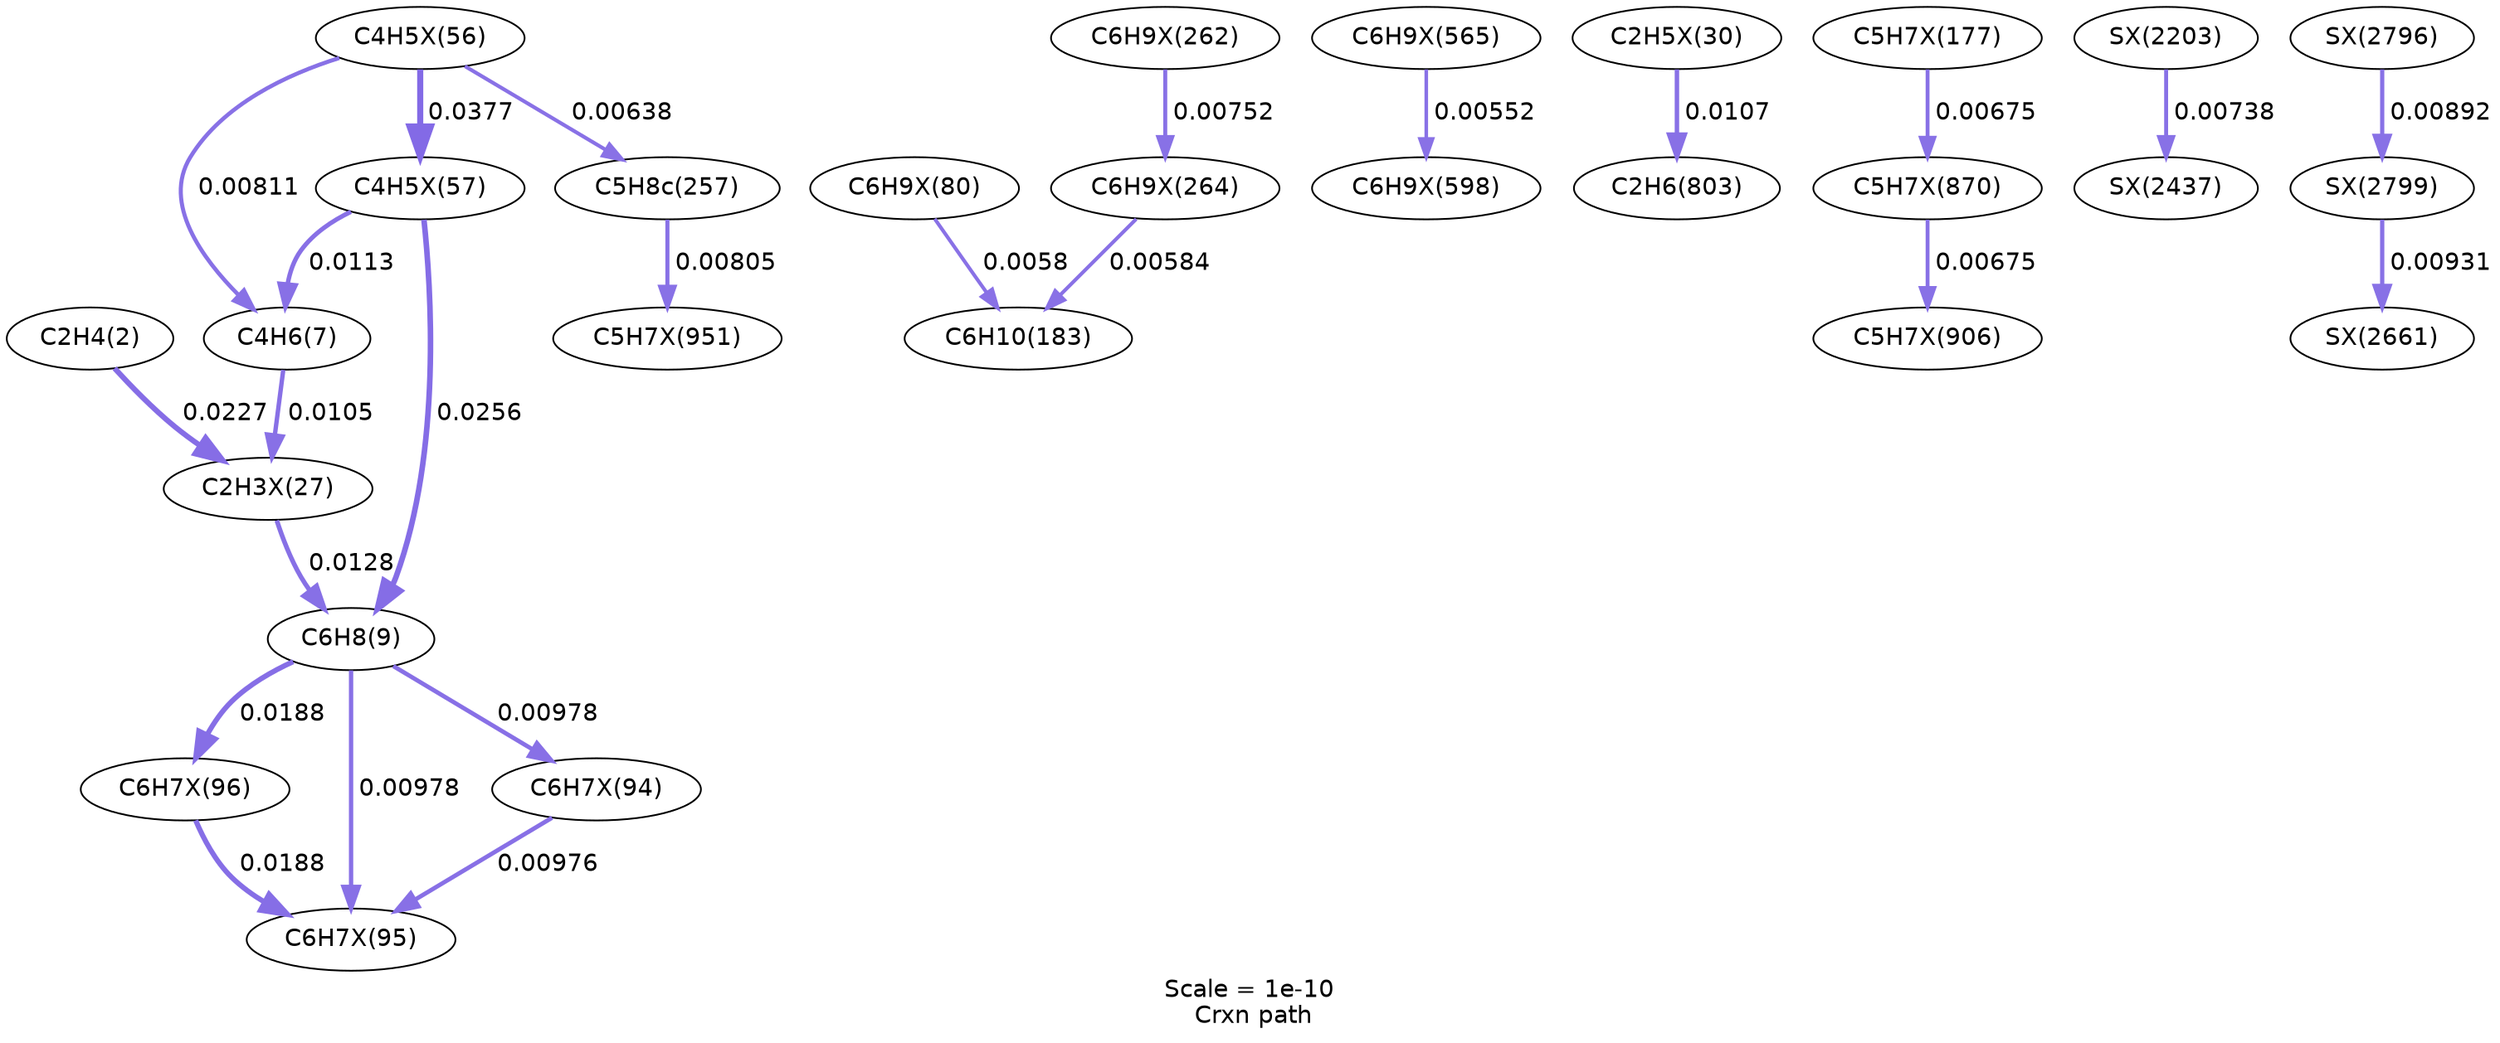 digraph reaction_paths {
center=1;
s5 -> s45[fontname="Helvetica", style="setlinewidth(3.14)", arrowsize=1.57, color="0.7, 0.523, 0.9"
, label=" 0.0227"];
s8 -> s45[fontname="Helvetica", style="setlinewidth(2.56)", arrowsize=1.28, color="0.7, 0.511, 0.9"
, label=" 0.0105"];
s45 -> s9[fontname="Helvetica", style="setlinewidth(2.71)", arrowsize=1.35, color="0.7, 0.513, 0.9"
, label=" 0.0128"];
s57 -> s8[fontname="Helvetica", style="setlinewidth(2.61)", arrowsize=1.31, color="0.7, 0.511, 0.9"
, label=" 0.0113"];
s56 -> s8[fontname="Helvetica", style="setlinewidth(2.37)", arrowsize=1.18, color="0.7, 0.508, 0.9"
, label=" 0.00811"];
s56 -> s57[fontname="Helvetica", style="setlinewidth(3.53)", arrowsize=1.76, color="0.7, 0.538, 0.9"
, label=" 0.0377"];
s57 -> s9[fontname="Helvetica", style="setlinewidth(3.23)", arrowsize=1.62, color="0.7, 0.526, 0.9"
, label=" 0.0256"];
s56 -> s14[fontname="Helvetica", style="setlinewidth(2.18)", arrowsize=1.09, color="0.7, 0.506, 0.9"
, label=" 0.00638"];
s9 -> s66[fontname="Helvetica", style="setlinewidth(3)", arrowsize=1.5, color="0.7, 0.519, 0.9"
, label=" 0.0188"];
s9 -> s65[fontname="Helvetica", style="setlinewidth(2.51)", arrowsize=1.25, color="0.7, 0.51, 0.9"
, label=" 0.00978"];
s9 -> s64[fontname="Helvetica", style="setlinewidth(2.51)", arrowsize=1.25, color="0.7, 0.51, 0.9"
, label=" 0.00978"];
s66 -> s65[fontname="Helvetica", style="setlinewidth(3)", arrowsize=1.5, color="0.7, 0.519, 0.9"
, label=" 0.0188"];
s64 -> s65[fontname="Helvetica", style="setlinewidth(2.51)", arrowsize=1.25, color="0.7, 0.51, 0.9"
, label=" 0.00976"];
s61 -> s12[fontname="Helvetica", style="setlinewidth(2.11)", arrowsize=1.06, color="0.7, 0.506, 0.9"
, label=" 0.0058"];
s77 -> s12[fontname="Helvetica", style="setlinewidth(2.12)", arrowsize=1.06, color="0.7, 0.506, 0.9"
, label=" 0.00584"];
s75 -> s77[fontname="Helvetica", style="setlinewidth(2.31)", arrowsize=1.15, color="0.7, 0.508, 0.9"
, label=" 0.00752"];
s93 -> s94[fontname="Helvetica", style="setlinewidth(2.07)", arrowsize=1.04, color="0.7, 0.506, 0.9"
, label=" 0.00552"];
s48 -> s17[fontname="Helvetica", style="setlinewidth(2.58)", arrowsize=1.29, color="0.7, 0.511, 0.9"
, label=" 0.0107"];
s71 -> s105[fontname="Helvetica", style="setlinewidth(2.23)", arrowsize=1.11, color="0.7, 0.507, 0.9"
, label=" 0.00675"];
s105 -> s106[fontname="Helvetica", style="setlinewidth(2.23)", arrowsize=1.11, color="0.7, 0.507, 0.9"
, label=" 0.00675"];
s14 -> s108[fontname="Helvetica", style="setlinewidth(2.36)", arrowsize=1.18, color="0.7, 0.508, 0.9"
, label=" 0.00805"];
s135 -> s145[fontname="Helvetica", style="setlinewidth(2.29)", arrowsize=1.15, color="0.7, 0.507, 0.9"
, label=" 0.00738"];
s161 -> s163[fontname="Helvetica", style="setlinewidth(2.44)", arrowsize=1.22, color="0.7, 0.509, 0.9"
, label=" 0.00892"];
s163 -> s155[fontname="Helvetica", style="setlinewidth(2.47)", arrowsize=1.23, color="0.7, 0.509, 0.9"
, label=" 0.00931"];
s5 [ fontname="Helvetica", label="C2H4(2)"];
s8 [ fontname="Helvetica", label="C4H6(7)"];
s9 [ fontname="Helvetica", label="C6H8(9)"];
s12 [ fontname="Helvetica", label="C6H10(183)"];
s14 [ fontname="Helvetica", label="C5H8c(257)"];
s17 [ fontname="Helvetica", label="C2H6(803)"];
s45 [ fontname="Helvetica", label="C2H3X(27)"];
s48 [ fontname="Helvetica", label="C2H5X(30)"];
s56 [ fontname="Helvetica", label="C4H5X(56)"];
s57 [ fontname="Helvetica", label="C4H5X(57)"];
s61 [ fontname="Helvetica", label="C6H9X(80)"];
s64 [ fontname="Helvetica", label="C6H7X(94)"];
s65 [ fontname="Helvetica", label="C6H7X(95)"];
s66 [ fontname="Helvetica", label="C6H7X(96)"];
s71 [ fontname="Helvetica", label="C5H7X(177)"];
s75 [ fontname="Helvetica", label="C6H9X(262)"];
s77 [ fontname="Helvetica", label="C6H9X(264)"];
s93 [ fontname="Helvetica", label="C6H9X(565)"];
s94 [ fontname="Helvetica", label="C6H9X(598)"];
s105 [ fontname="Helvetica", label="C5H7X(870)"];
s106 [ fontname="Helvetica", label="C5H7X(906)"];
s108 [ fontname="Helvetica", label="C5H7X(951)"];
s135 [ fontname="Helvetica", label="SX(2203)"];
s145 [ fontname="Helvetica", label="SX(2437)"];
s155 [ fontname="Helvetica", label="SX(2661)"];
s161 [ fontname="Helvetica", label="SX(2796)"];
s163 [ fontname="Helvetica", label="SX(2799)"];
 label = "Scale = 1e-10\l Crxn path";
 fontname = "Helvetica";
}
